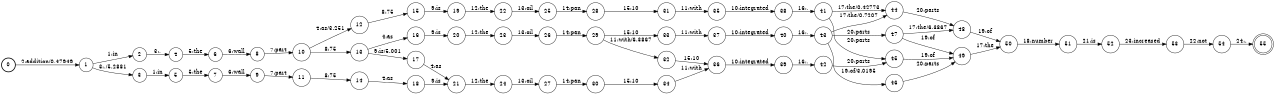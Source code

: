 digraph FST {
rankdir = LR;
size = "8.5,11";
label = "";
center = 1;
orientation = Portrait;
ranksep = "0.4";
nodesep = "0.25";
0 [label = "0", shape = circle, style = bold, fontsize = 14]
	0 -> 1 [label = "2:addition/0.47949", fontsize = 14];
1 [label = "1", shape = circle, style = solid, fontsize = 14]
	1 -> 2 [label = "1:in", fontsize = 14];
	1 -> 3 [label = "3:,/5.2881", fontsize = 14];
2 [label = "2", shape = circle, style = solid, fontsize = 14]
	2 -> 4 [label = "3:,", fontsize = 14];
3 [label = "3", shape = circle, style = solid, fontsize = 14]
	3 -> 5 [label = "1:in", fontsize = 14];
4 [label = "4", shape = circle, style = solid, fontsize = 14]
	4 -> 6 [label = "5:the", fontsize = 14];
5 [label = "5", shape = circle, style = solid, fontsize = 14]
	5 -> 7 [label = "5:the", fontsize = 14];
6 [label = "6", shape = circle, style = solid, fontsize = 14]
	6 -> 8 [label = "6:wall", fontsize = 14];
7 [label = "7", shape = circle, style = solid, fontsize = 14]
	7 -> 9 [label = "6:wall", fontsize = 14];
8 [label = "8", shape = circle, style = solid, fontsize = 14]
	8 -> 10 [label = "7:part", fontsize = 14];
9 [label = "9", shape = circle, style = solid, fontsize = 14]
	9 -> 11 [label = "7:part", fontsize = 14];
10 [label = "10", shape = circle, style = solid, fontsize = 14]
	10 -> 12 [label = "4:as/3.251", fontsize = 14];
	10 -> 13 [label = "8:75", fontsize = 14];
11 [label = "11", shape = circle, style = solid, fontsize = 14]
	11 -> 14 [label = "8:75", fontsize = 14];
12 [label = "12", shape = circle, style = solid, fontsize = 14]
	12 -> 15 [label = "8:75", fontsize = 14];
13 [label = "13", shape = circle, style = solid, fontsize = 14]
	13 -> 16 [label = "4:as", fontsize = 14];
	13 -> 17 [label = "9:is/5.001", fontsize = 14];
14 [label = "14", shape = circle, style = solid, fontsize = 14]
	14 -> 18 [label = "4:as", fontsize = 14];
15 [label = "15", shape = circle, style = solid, fontsize = 14]
	15 -> 19 [label = "9:is", fontsize = 14];
16 [label = "16", shape = circle, style = solid, fontsize = 14]
	16 -> 20 [label = "9:is", fontsize = 14];
17 [label = "17", shape = circle, style = solid, fontsize = 14]
	17 -> 21 [label = "4:as", fontsize = 14];
18 [label = "18", shape = circle, style = solid, fontsize = 14]
	18 -> 21 [label = "9:is", fontsize = 14];
19 [label = "19", shape = circle, style = solid, fontsize = 14]
	19 -> 22 [label = "12:the", fontsize = 14];
20 [label = "20", shape = circle, style = solid, fontsize = 14]
	20 -> 23 [label = "12:the", fontsize = 14];
21 [label = "21", shape = circle, style = solid, fontsize = 14]
	21 -> 24 [label = "12:the", fontsize = 14];
22 [label = "22", shape = circle, style = solid, fontsize = 14]
	22 -> 25 [label = "13:oil", fontsize = 14];
23 [label = "23", shape = circle, style = solid, fontsize = 14]
	23 -> 26 [label = "13:oil", fontsize = 14];
24 [label = "24", shape = circle, style = solid, fontsize = 14]
	24 -> 27 [label = "13:oil", fontsize = 14];
25 [label = "25", shape = circle, style = solid, fontsize = 14]
	25 -> 28 [label = "14:pan", fontsize = 14];
26 [label = "26", shape = circle, style = solid, fontsize = 14]
	26 -> 29 [label = "14:pan", fontsize = 14];
27 [label = "27", shape = circle, style = solid, fontsize = 14]
	27 -> 30 [label = "14:pan", fontsize = 14];
28 [label = "28", shape = circle, style = solid, fontsize = 14]
	28 -> 31 [label = "15:10", fontsize = 14];
29 [label = "29", shape = circle, style = solid, fontsize = 14]
	29 -> 32 [label = "11:with/6.3867", fontsize = 14];
	29 -> 33 [label = "15:10", fontsize = 14];
30 [label = "30", shape = circle, style = solid, fontsize = 14]
	30 -> 34 [label = "15:10", fontsize = 14];
31 [label = "31", shape = circle, style = solid, fontsize = 14]
	31 -> 35 [label = "11:with", fontsize = 14];
32 [label = "32", shape = circle, style = solid, fontsize = 14]
	32 -> 36 [label = "15:10", fontsize = 14];
33 [label = "33", shape = circle, style = solid, fontsize = 14]
	33 -> 37 [label = "11:with", fontsize = 14];
34 [label = "34", shape = circle, style = solid, fontsize = 14]
	34 -> 36 [label = "11:with", fontsize = 14];
35 [label = "35", shape = circle, style = solid, fontsize = 14]
	35 -> 38 [label = "10:integrated", fontsize = 14];
36 [label = "36", shape = circle, style = solid, fontsize = 14]
	36 -> 39 [label = "10:integrated", fontsize = 14];
37 [label = "37", shape = circle, style = solid, fontsize = 14]
	37 -> 40 [label = "10:integrated", fontsize = 14];
38 [label = "38", shape = circle, style = solid, fontsize = 14]
	38 -> 41 [label = "16:,", fontsize = 14];
39 [label = "39", shape = circle, style = solid, fontsize = 14]
	39 -> 42 [label = "16:,", fontsize = 14];
40 [label = "40", shape = circle, style = solid, fontsize = 14]
	40 -> 43 [label = "16:,", fontsize = 14];
41 [label = "41", shape = circle, style = solid, fontsize = 14]
	41 -> 44 [label = "17:the/0.42773", fontsize = 14];
	41 -> 45 [label = "20:parts", fontsize = 14];
42 [label = "42", shape = circle, style = solid, fontsize = 14]
	42 -> 45 [label = "20:parts", fontsize = 14];
43 [label = "43", shape = circle, style = solid, fontsize = 14]
	43 -> 44 [label = "17:the/0.7207", fontsize = 14];
	43 -> 46 [label = "19:of/3.0195", fontsize = 14];
	43 -> 47 [label = "20:parts", fontsize = 14];
44 [label = "44", shape = circle, style = solid, fontsize = 14]
	44 -> 48 [label = "20:parts", fontsize = 14];
45 [label = "45", shape = circle, style = solid, fontsize = 14]
	45 -> 49 [label = "19:of", fontsize = 14];
46 [label = "46", shape = circle, style = solid, fontsize = 14]
	46 -> 49 [label = "20:parts", fontsize = 14];
47 [label = "47", shape = circle, style = solid, fontsize = 14]
	47 -> 48 [label = "17:the/6.3867", fontsize = 14];
	47 -> 49 [label = "19:of", fontsize = 14];
48 [label = "48", shape = circle, style = solid, fontsize = 14]
	48 -> 50 [label = "19:of", fontsize = 14];
49 [label = "49", shape = circle, style = solid, fontsize = 14]
	49 -> 50 [label = "17:the", fontsize = 14];
50 [label = "50", shape = circle, style = solid, fontsize = 14]
	50 -> 51 [label = "18:number", fontsize = 14];
51 [label = "51", shape = circle, style = solid, fontsize = 14]
	51 -> 52 [label = "21:is", fontsize = 14];
52 [label = "52", shape = circle, style = solid, fontsize = 14]
	52 -> 53 [label = "23:increased", fontsize = 14];
53 [label = "53", shape = circle, style = solid, fontsize = 14]
	53 -> 54 [label = "22:not", fontsize = 14];
54 [label = "54", shape = circle, style = solid, fontsize = 14]
	54 -> 55 [label = "24:.", fontsize = 14];
55 [label = "55", shape = doublecircle, style = solid, fontsize = 14]
}
